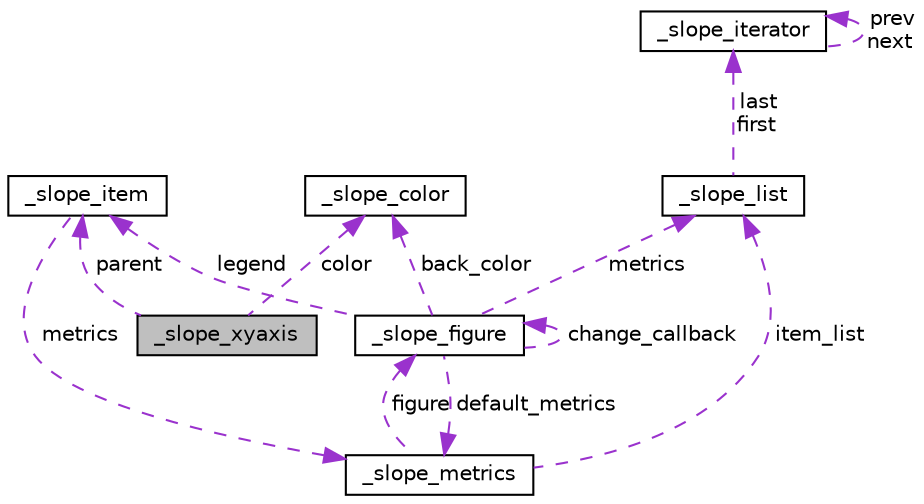 digraph "_slope_xyaxis"
{
  edge [fontname="Helvetica",fontsize="10",labelfontname="Helvetica",labelfontsize="10"];
  node [fontname="Helvetica",fontsize="10",shape=record];
  Node1 [label="_slope_xyaxis",height=0.2,width=0.4,color="black", fillcolor="grey75", style="filled", fontcolor="black"];
  Node2 -> Node1 [dir="back",color="darkorchid3",fontsize="10",style="dashed",label=" parent" ,fontname="Helvetica"];
  Node2 [label="_slope_item",height=0.2,width=0.4,color="black", fillcolor="white", style="filled",URL="$struct__slope__item.html"];
  Node3 -> Node2 [dir="back",color="darkorchid3",fontsize="10",style="dashed",label=" metrics" ,fontname="Helvetica"];
  Node3 [label="_slope_metrics",height=0.2,width=0.4,color="black", fillcolor="white", style="filled",URL="$struct__slope__metrics.html"];
  Node4 -> Node3 [dir="back",color="darkorchid3",fontsize="10",style="dashed",label=" item_list" ,fontname="Helvetica"];
  Node4 [label="_slope_list",height=0.2,width=0.4,color="black", fillcolor="white", style="filled",URL="$struct__slope__list.html"];
  Node5 -> Node4 [dir="back",color="darkorchid3",fontsize="10",style="dashed",label=" last\nfirst" ,fontname="Helvetica"];
  Node5 [label="_slope_iterator",height=0.2,width=0.4,color="black", fillcolor="white", style="filled",URL="$struct__slope__iterator.html"];
  Node5 -> Node5 [dir="back",color="darkorchid3",fontsize="10",style="dashed",label=" prev\nnext" ,fontname="Helvetica"];
  Node6 -> Node3 [dir="back",color="darkorchid3",fontsize="10",style="dashed",label=" figure" ,fontname="Helvetica"];
  Node6 [label="_slope_figure",height=0.2,width=0.4,color="black", fillcolor="white", style="filled",URL="$struct__slope__figure.html"];
  Node4 -> Node6 [dir="back",color="darkorchid3",fontsize="10",style="dashed",label=" metrics" ,fontname="Helvetica"];
  Node3 -> Node6 [dir="back",color="darkorchid3",fontsize="10",style="dashed",label=" default_metrics" ,fontname="Helvetica"];
  Node6 -> Node6 [dir="back",color="darkorchid3",fontsize="10",style="dashed",label=" change_callback" ,fontname="Helvetica"];
  Node2 -> Node6 [dir="back",color="darkorchid3",fontsize="10",style="dashed",label=" legend" ,fontname="Helvetica"];
  Node7 -> Node6 [dir="back",color="darkorchid3",fontsize="10",style="dashed",label=" back_color" ,fontname="Helvetica"];
  Node7 [label="_slope_color",height=0.2,width=0.4,color="black", fillcolor="white", style="filled",URL="$struct__slope__color.html"];
  Node7 -> Node1 [dir="back",color="darkorchid3",fontsize="10",style="dashed",label=" color" ,fontname="Helvetica"];
}
